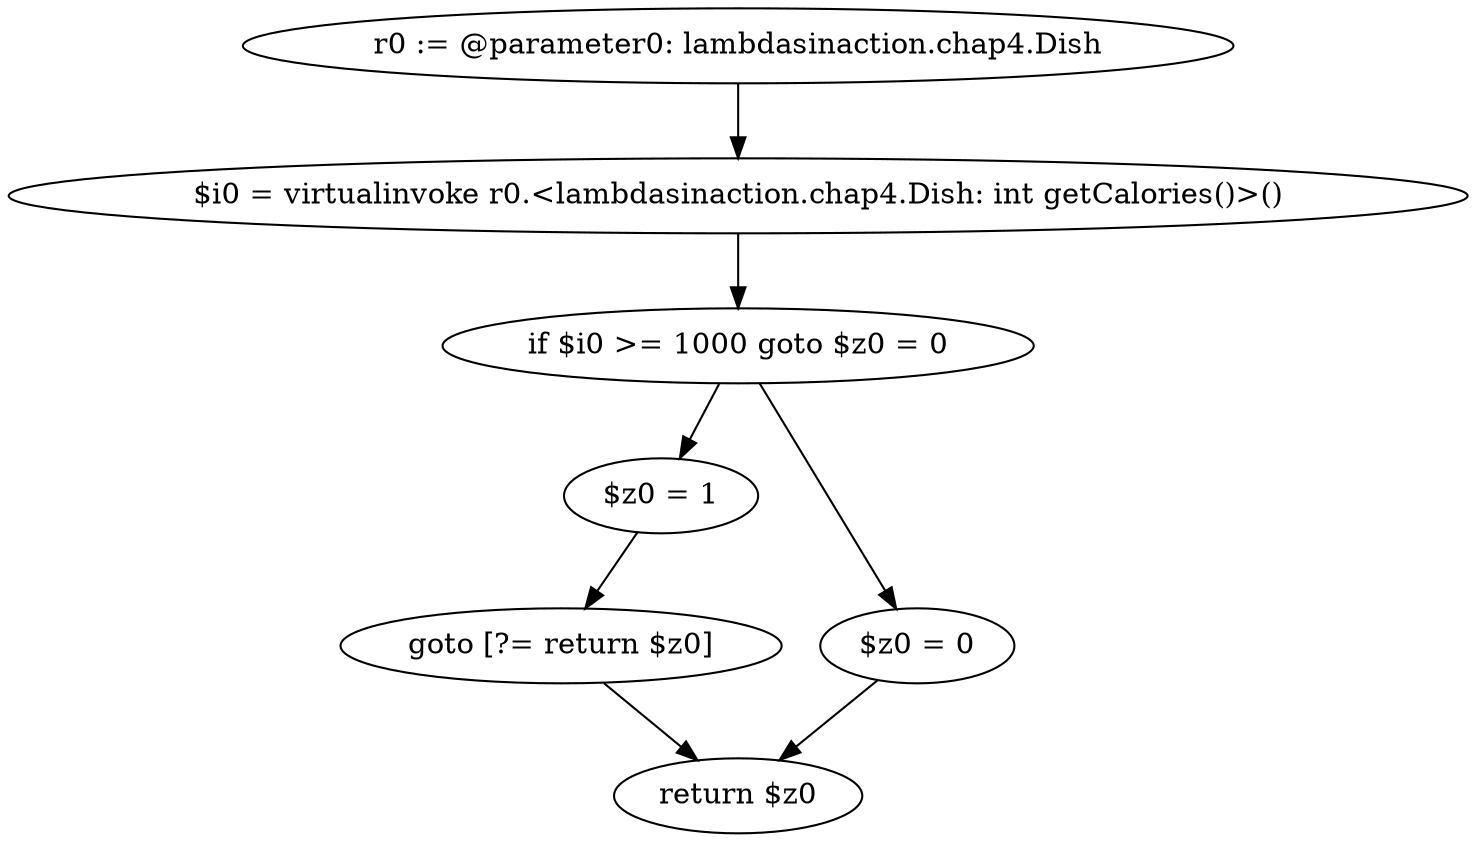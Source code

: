 digraph "unitGraph" {
    "r0 := @parameter0: lambdasinaction.chap4.Dish"
    "$i0 = virtualinvoke r0.<lambdasinaction.chap4.Dish: int getCalories()>()"
    "if $i0 >= 1000 goto $z0 = 0"
    "$z0 = 1"
    "goto [?= return $z0]"
    "$z0 = 0"
    "return $z0"
    "r0 := @parameter0: lambdasinaction.chap4.Dish"->"$i0 = virtualinvoke r0.<lambdasinaction.chap4.Dish: int getCalories()>()";
    "$i0 = virtualinvoke r0.<lambdasinaction.chap4.Dish: int getCalories()>()"->"if $i0 >= 1000 goto $z0 = 0";
    "if $i0 >= 1000 goto $z0 = 0"->"$z0 = 1";
    "if $i0 >= 1000 goto $z0 = 0"->"$z0 = 0";
    "$z0 = 1"->"goto [?= return $z0]";
    "goto [?= return $z0]"->"return $z0";
    "$z0 = 0"->"return $z0";
}
